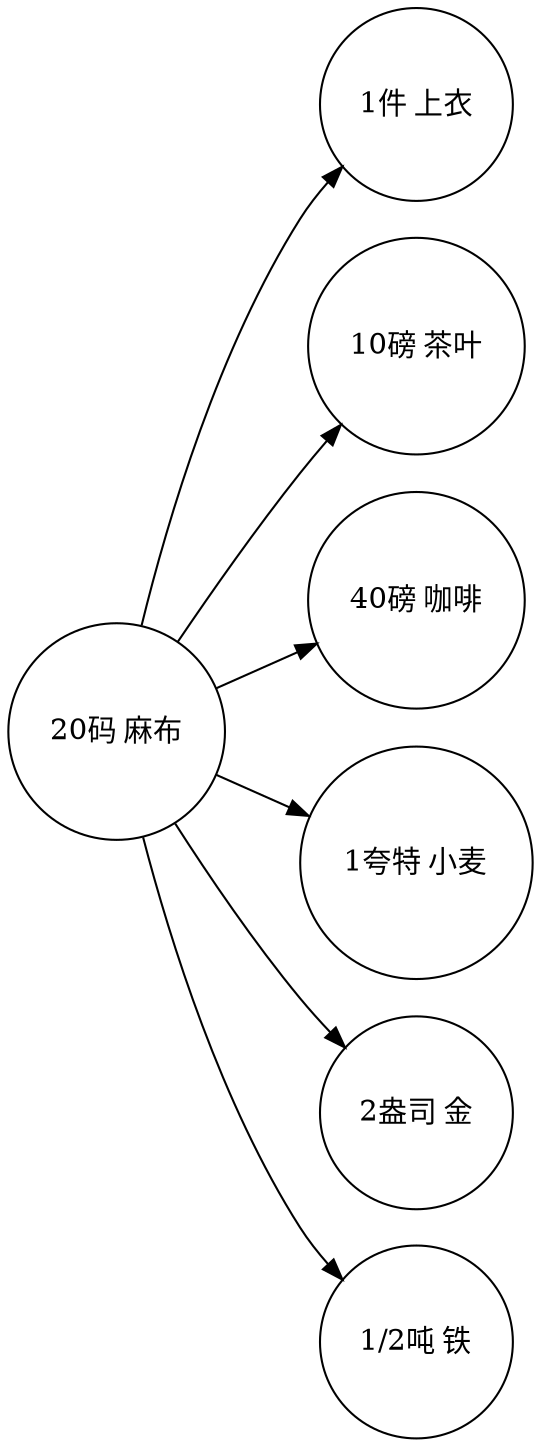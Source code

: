 digraph 价值形式理论 {
    rankdir=LR;
    node [shape=circle];
    "20码 麻布" -> "1件 上衣";
    "20码 麻布" -> "10磅 茶叶";
    "20码 麻布" -> "40磅 咖啡";
    "20码 麻布" -> "1夸特 小麦";
    "20码 麻布" -> "2盎司 金";
    "20码 麻布" -> "1/2吨 铁";
}
